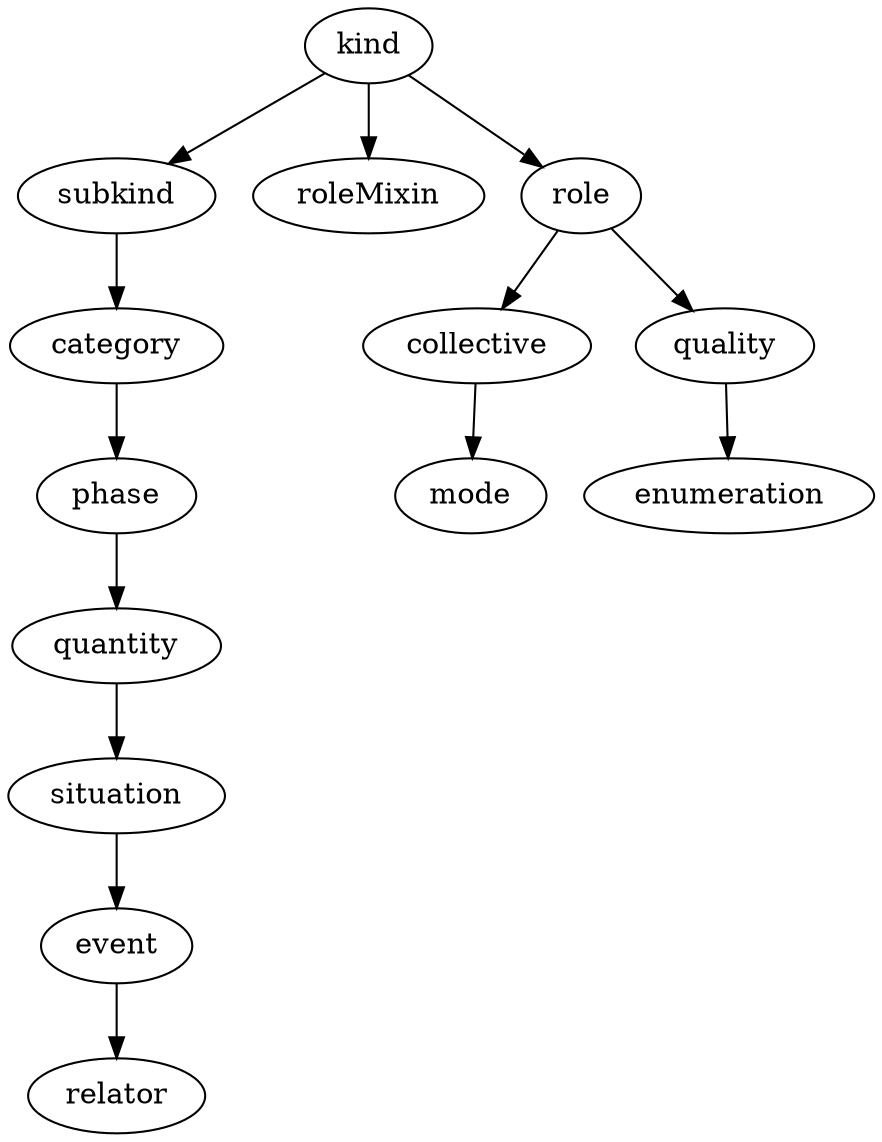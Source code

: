 strict digraph  {
kind;
subkind;
roleMixin;
role;
category;
phase;
quantity;
situation;
event;
relator;
collective;
quality;
mode;
enumeration;
kind -> subkind;
kind -> roleMixin;
kind -> role;
subkind -> category;
role -> collective;
role -> quality;
category -> phase;
phase -> quantity;
quantity -> situation;
situation -> event;
event -> relator;
collective -> mode;
quality -> enumeration;
}
